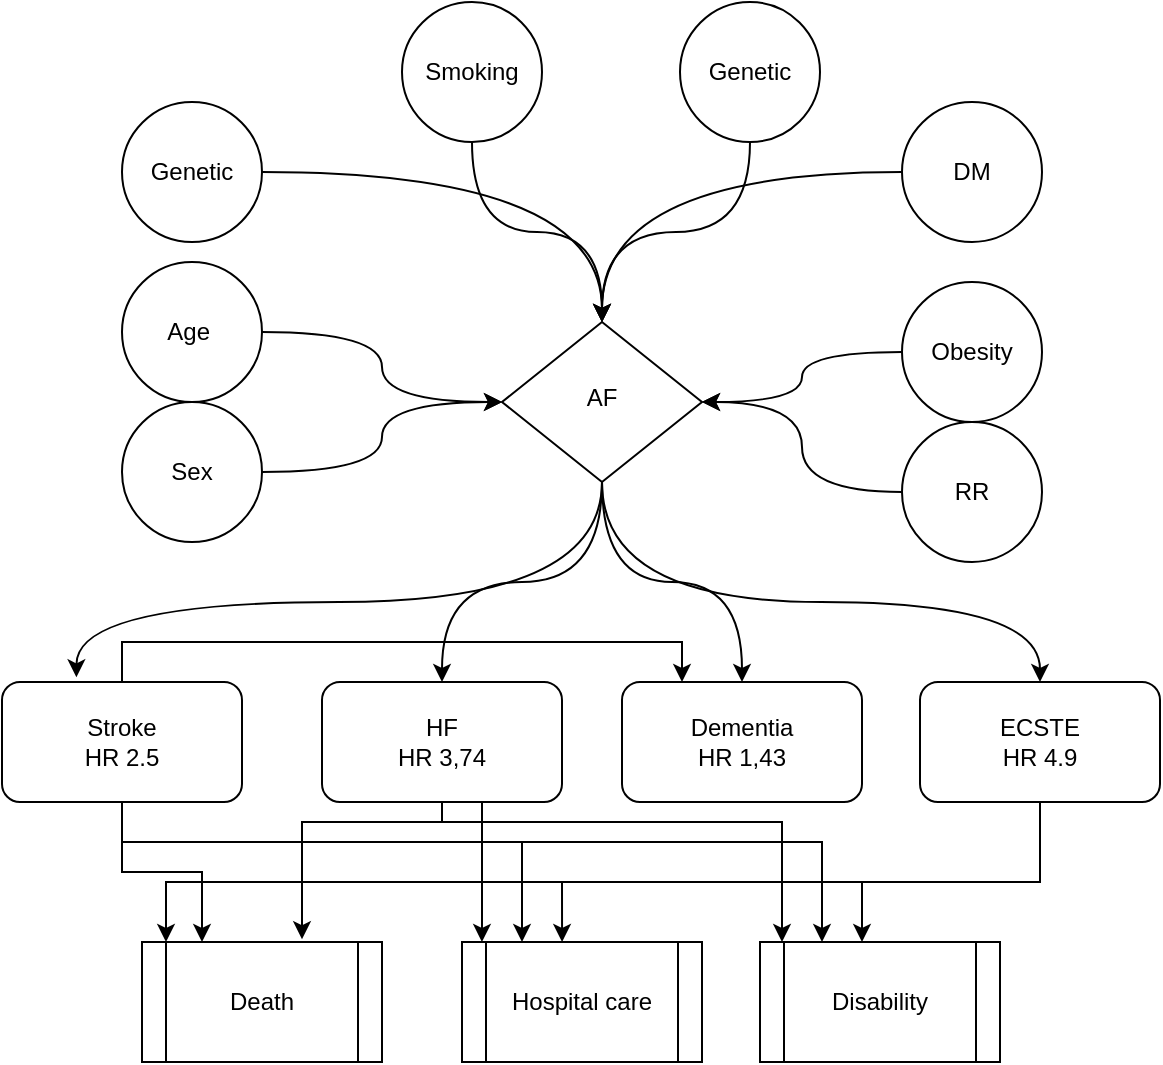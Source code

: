 <mxfile version="20.3.0" type="device"><diagram id="C5RBs43oDa-KdzZeNtuy" name="Page-1"><mxGraphModel dx="649" dy="402" grid="1" gridSize="10" guides="1" tooltips="1" connect="1" arrows="1" fold="1" page="1" pageScale="1" pageWidth="827" pageHeight="1169" math="0" shadow="0"><root><mxCell id="WIyWlLk6GJQsqaUBKTNV-0"/><mxCell id="WIyWlLk6GJQsqaUBKTNV-1" parent="WIyWlLk6GJQsqaUBKTNV-0"/><mxCell id="aR4R9nCsLsxYKaGrIiqL-89" style="edgeStyle=orthogonalEdgeStyle;orthogonalLoop=1;jettySize=auto;html=1;entryX=0.31;entryY=-0.039;entryDx=0;entryDy=0;entryPerimeter=0;curved=1;" edge="1" parent="WIyWlLk6GJQsqaUBKTNV-1" source="WIyWlLk6GJQsqaUBKTNV-6" target="aR4R9nCsLsxYKaGrIiqL-18"><mxGeometry relative="1" as="geometry"><Array as="points"><mxPoint x="340" y="330"/><mxPoint x="77" y="330"/></Array></mxGeometry></mxCell><mxCell id="aR4R9nCsLsxYKaGrIiqL-90" style="edgeStyle=orthogonalEdgeStyle;curved=1;orthogonalLoop=1;jettySize=auto;html=1;entryX=0.5;entryY=0;entryDx=0;entryDy=0;" edge="1" parent="WIyWlLk6GJQsqaUBKTNV-1" source="WIyWlLk6GJQsqaUBKTNV-6" target="aR4R9nCsLsxYKaGrIiqL-35"><mxGeometry relative="1" as="geometry"/></mxCell><mxCell id="aR4R9nCsLsxYKaGrIiqL-91" style="edgeStyle=orthogonalEdgeStyle;curved=1;orthogonalLoop=1;jettySize=auto;html=1;entryX=0.5;entryY=0;entryDx=0;entryDy=0;" edge="1" parent="WIyWlLk6GJQsqaUBKTNV-1" source="WIyWlLk6GJQsqaUBKTNV-6" target="aR4R9nCsLsxYKaGrIiqL-31"><mxGeometry relative="1" as="geometry"/></mxCell><mxCell id="aR4R9nCsLsxYKaGrIiqL-92" style="edgeStyle=orthogonalEdgeStyle;curved=1;orthogonalLoop=1;jettySize=auto;html=1;" edge="1" parent="WIyWlLk6GJQsqaUBKTNV-1" source="WIyWlLk6GJQsqaUBKTNV-6" target="aR4R9nCsLsxYKaGrIiqL-19"><mxGeometry relative="1" as="geometry"><Array as="points"><mxPoint x="340" y="330"/><mxPoint x="559" y="330"/></Array></mxGeometry></mxCell><mxCell id="WIyWlLk6GJQsqaUBKTNV-6" value="AF" style="rhombus;whiteSpace=wrap;html=1;shadow=0;fontFamily=Helvetica;fontSize=12;align=center;strokeWidth=1;spacing=6;spacingTop=-4;" parent="WIyWlLk6GJQsqaUBKTNV-1" vertex="1"><mxGeometry x="290" y="190" width="100" height="80" as="geometry"/></mxCell><mxCell id="aR4R9nCsLsxYKaGrIiqL-1" style="edgeStyle=orthogonalEdgeStyle;orthogonalLoop=1;jettySize=auto;html=1;curved=1;" edge="1" parent="WIyWlLk6GJQsqaUBKTNV-1" source="aR4R9nCsLsxYKaGrIiqL-0" target="WIyWlLk6GJQsqaUBKTNV-6"><mxGeometry relative="1" as="geometry"/></mxCell><mxCell id="aR4R9nCsLsxYKaGrIiqL-0" value="Genetic" style="ellipse;whiteSpace=wrap;html=1;" vertex="1" parent="WIyWlLk6GJQsqaUBKTNV-1"><mxGeometry x="100" y="80" width="70" height="70" as="geometry"/></mxCell><mxCell id="aR4R9nCsLsxYKaGrIiqL-12" style="edgeStyle=orthogonalEdgeStyle;curved=1;orthogonalLoop=1;jettySize=auto;html=1;" edge="1" parent="WIyWlLk6GJQsqaUBKTNV-1" source="aR4R9nCsLsxYKaGrIiqL-3" target="WIyWlLk6GJQsqaUBKTNV-6"><mxGeometry relative="1" as="geometry"/></mxCell><mxCell id="aR4R9nCsLsxYKaGrIiqL-3" value="Age&amp;nbsp;" style="ellipse;whiteSpace=wrap;html=1;" vertex="1" parent="WIyWlLk6GJQsqaUBKTNV-1"><mxGeometry x="100" y="160" width="70" height="70" as="geometry"/></mxCell><mxCell id="aR4R9nCsLsxYKaGrIiqL-13" style="edgeStyle=orthogonalEdgeStyle;curved=1;orthogonalLoop=1;jettySize=auto;html=1;entryX=0;entryY=0.5;entryDx=0;entryDy=0;" edge="1" parent="WIyWlLk6GJQsqaUBKTNV-1" source="aR4R9nCsLsxYKaGrIiqL-4" target="WIyWlLk6GJQsqaUBKTNV-6"><mxGeometry relative="1" as="geometry"/></mxCell><mxCell id="aR4R9nCsLsxYKaGrIiqL-4" value="Sex" style="ellipse;whiteSpace=wrap;html=1;" vertex="1" parent="WIyWlLk6GJQsqaUBKTNV-1"><mxGeometry x="100" y="230" width="70" height="70" as="geometry"/></mxCell><mxCell id="aR4R9nCsLsxYKaGrIiqL-9" style="edgeStyle=orthogonalEdgeStyle;curved=1;orthogonalLoop=1;jettySize=auto;html=1;entryX=0.5;entryY=0;entryDx=0;entryDy=0;" edge="1" parent="WIyWlLk6GJQsqaUBKTNV-1" source="aR4R9nCsLsxYKaGrIiqL-5" target="WIyWlLk6GJQsqaUBKTNV-6"><mxGeometry relative="1" as="geometry"/></mxCell><mxCell id="aR4R9nCsLsxYKaGrIiqL-5" value="DM" style="ellipse;whiteSpace=wrap;html=1;" vertex="1" parent="WIyWlLk6GJQsqaUBKTNV-1"><mxGeometry x="490" y="80" width="70" height="70" as="geometry"/></mxCell><mxCell id="aR4R9nCsLsxYKaGrIiqL-10" style="edgeStyle=orthogonalEdgeStyle;curved=1;orthogonalLoop=1;jettySize=auto;html=1;" edge="1" parent="WIyWlLk6GJQsqaUBKTNV-1" source="aR4R9nCsLsxYKaGrIiqL-6" target="WIyWlLk6GJQsqaUBKTNV-6"><mxGeometry relative="1" as="geometry"/></mxCell><mxCell id="aR4R9nCsLsxYKaGrIiqL-6" value="Obesity" style="ellipse;whiteSpace=wrap;html=1;" vertex="1" parent="WIyWlLk6GJQsqaUBKTNV-1"><mxGeometry x="490" y="170" width="70" height="70" as="geometry"/></mxCell><mxCell id="aR4R9nCsLsxYKaGrIiqL-11" style="edgeStyle=orthogonalEdgeStyle;curved=1;orthogonalLoop=1;jettySize=auto;html=1;entryX=1;entryY=0.5;entryDx=0;entryDy=0;" edge="1" parent="WIyWlLk6GJQsqaUBKTNV-1" source="aR4R9nCsLsxYKaGrIiqL-8" target="WIyWlLk6GJQsqaUBKTNV-6"><mxGeometry relative="1" as="geometry"/></mxCell><mxCell id="aR4R9nCsLsxYKaGrIiqL-8" value="RR" style="ellipse;whiteSpace=wrap;html=1;" vertex="1" parent="WIyWlLk6GJQsqaUBKTNV-1"><mxGeometry x="490" y="240" width="70" height="70" as="geometry"/></mxCell><mxCell id="aR4R9nCsLsxYKaGrIiqL-16" style="edgeStyle=orthogonalEdgeStyle;curved=1;orthogonalLoop=1;jettySize=auto;html=1;" edge="1" parent="WIyWlLk6GJQsqaUBKTNV-1" source="aR4R9nCsLsxYKaGrIiqL-14" target="WIyWlLk6GJQsqaUBKTNV-6"><mxGeometry relative="1" as="geometry"/></mxCell><mxCell id="aR4R9nCsLsxYKaGrIiqL-14" value="Smoking" style="ellipse;whiteSpace=wrap;html=1;" vertex="1" parent="WIyWlLk6GJQsqaUBKTNV-1"><mxGeometry x="240" y="30" width="70" height="70" as="geometry"/></mxCell><mxCell id="aR4R9nCsLsxYKaGrIiqL-17" style="edgeStyle=orthogonalEdgeStyle;curved=1;orthogonalLoop=1;jettySize=auto;html=1;entryX=0.5;entryY=0;entryDx=0;entryDy=0;" edge="1" parent="WIyWlLk6GJQsqaUBKTNV-1" source="aR4R9nCsLsxYKaGrIiqL-15" target="WIyWlLk6GJQsqaUBKTNV-6"><mxGeometry relative="1" as="geometry"/></mxCell><mxCell id="aR4R9nCsLsxYKaGrIiqL-15" value="Genetic" style="ellipse;whiteSpace=wrap;html=1;" vertex="1" parent="WIyWlLk6GJQsqaUBKTNV-1"><mxGeometry x="379" y="30" width="70" height="70" as="geometry"/></mxCell><mxCell id="aR4R9nCsLsxYKaGrIiqL-76" style="edgeStyle=orthogonalEdgeStyle;rounded=0;orthogonalLoop=1;jettySize=auto;html=1;entryX=0.25;entryY=0;entryDx=0;entryDy=0;" edge="1" parent="WIyWlLk6GJQsqaUBKTNV-1" source="aR4R9nCsLsxYKaGrIiqL-18" target="aR4R9nCsLsxYKaGrIiqL-22"><mxGeometry relative="1" as="geometry"/></mxCell><mxCell id="aR4R9nCsLsxYKaGrIiqL-78" style="edgeStyle=orthogonalEdgeStyle;rounded=0;orthogonalLoop=1;jettySize=auto;html=1;" edge="1" parent="WIyWlLk6GJQsqaUBKTNV-1" source="aR4R9nCsLsxYKaGrIiqL-18" target="aR4R9nCsLsxYKaGrIiqL-36"><mxGeometry relative="1" as="geometry"><Array as="points"><mxPoint x="100" y="450"/><mxPoint x="300" y="450"/></Array></mxGeometry></mxCell><mxCell id="aR4R9nCsLsxYKaGrIiqL-79" style="edgeStyle=orthogonalEdgeStyle;rounded=0;orthogonalLoop=1;jettySize=auto;html=1;" edge="1" parent="WIyWlLk6GJQsqaUBKTNV-1" source="aR4R9nCsLsxYKaGrIiqL-18" target="aR4R9nCsLsxYKaGrIiqL-24"><mxGeometry relative="1" as="geometry"><Array as="points"><mxPoint x="100" y="450"/><mxPoint x="450" y="450"/></Array></mxGeometry></mxCell><mxCell id="aR4R9nCsLsxYKaGrIiqL-80" style="edgeStyle=orthogonalEdgeStyle;rounded=0;orthogonalLoop=1;jettySize=auto;html=1;" edge="1" parent="WIyWlLk6GJQsqaUBKTNV-1" source="aR4R9nCsLsxYKaGrIiqL-18" target="aR4R9nCsLsxYKaGrIiqL-31"><mxGeometry relative="1" as="geometry"><Array as="points"><mxPoint x="100" y="350"/><mxPoint x="380" y="350"/></Array></mxGeometry></mxCell><mxCell id="aR4R9nCsLsxYKaGrIiqL-18" value="Stroke&lt;br&gt;HR 2.5" style="rounded=1;whiteSpace=wrap;html=1;" vertex="1" parent="WIyWlLk6GJQsqaUBKTNV-1"><mxGeometry x="40" y="370" width="120" height="60" as="geometry"/></mxCell><mxCell id="aR4R9nCsLsxYKaGrIiqL-83" style="edgeStyle=orthogonalEdgeStyle;rounded=0;orthogonalLoop=1;jettySize=auto;html=1;" edge="1" parent="WIyWlLk6GJQsqaUBKTNV-1" source="aR4R9nCsLsxYKaGrIiqL-19"><mxGeometry relative="1" as="geometry"><mxPoint x="470" y="500" as="targetPoint"/><Array as="points"><mxPoint x="559" y="470"/><mxPoint x="470" y="470"/></Array></mxGeometry></mxCell><mxCell id="aR4R9nCsLsxYKaGrIiqL-84" style="edgeStyle=orthogonalEdgeStyle;rounded=0;orthogonalLoop=1;jettySize=auto;html=1;entryX=0.417;entryY=0;entryDx=0;entryDy=0;entryPerimeter=0;" edge="1" parent="WIyWlLk6GJQsqaUBKTNV-1" source="aR4R9nCsLsxYKaGrIiqL-19" target="aR4R9nCsLsxYKaGrIiqL-36"><mxGeometry relative="1" as="geometry"><Array as="points"><mxPoint x="559" y="470"/><mxPoint x="320" y="470"/></Array></mxGeometry></mxCell><mxCell id="aR4R9nCsLsxYKaGrIiqL-85" style="edgeStyle=orthogonalEdgeStyle;rounded=0;orthogonalLoop=1;jettySize=auto;html=1;" edge="1" parent="WIyWlLk6GJQsqaUBKTNV-1" source="aR4R9nCsLsxYKaGrIiqL-19"><mxGeometry relative="1" as="geometry"><mxPoint x="122" y="500" as="targetPoint"/><Array as="points"><mxPoint x="559" y="470"/><mxPoint x="122" y="470"/></Array></mxGeometry></mxCell><mxCell id="aR4R9nCsLsxYKaGrIiqL-19" value="ECSTE&lt;br&gt;HR 4.9" style="rounded=1;whiteSpace=wrap;html=1;" vertex="1" parent="WIyWlLk6GJQsqaUBKTNV-1"><mxGeometry x="499" y="370" width="120" height="60" as="geometry"/></mxCell><mxCell id="aR4R9nCsLsxYKaGrIiqL-22" value="Death" style="shape=process;whiteSpace=wrap;html=1;backgroundOutline=1;" vertex="1" parent="WIyWlLk6GJQsqaUBKTNV-1"><mxGeometry x="110" y="500" width="120" height="60" as="geometry"/></mxCell><mxCell id="aR4R9nCsLsxYKaGrIiqL-24" value="Disability" style="shape=process;whiteSpace=wrap;html=1;backgroundOutline=1;" vertex="1" parent="WIyWlLk6GJQsqaUBKTNV-1"><mxGeometry x="419" y="500" width="120" height="60" as="geometry"/></mxCell><mxCell id="aR4R9nCsLsxYKaGrIiqL-31" value="Dementia&lt;br&gt;HR 1,43" style="rounded=1;whiteSpace=wrap;html=1;" vertex="1" parent="WIyWlLk6GJQsqaUBKTNV-1"><mxGeometry x="350" y="370" width="120" height="60" as="geometry"/></mxCell><mxCell id="aR4R9nCsLsxYKaGrIiqL-86" style="edgeStyle=orthogonalEdgeStyle;rounded=0;orthogonalLoop=1;jettySize=auto;html=1;entryX=0.663;entryY=-0.024;entryDx=0;entryDy=0;entryPerimeter=0;" edge="1" parent="WIyWlLk6GJQsqaUBKTNV-1" source="aR4R9nCsLsxYKaGrIiqL-35" target="aR4R9nCsLsxYKaGrIiqL-22"><mxGeometry relative="1" as="geometry"><Array as="points"><mxPoint x="260" y="440"/><mxPoint x="190" y="440"/><mxPoint x="190" y="499"/></Array></mxGeometry></mxCell><mxCell id="aR4R9nCsLsxYKaGrIiqL-87" style="edgeStyle=orthogonalEdgeStyle;rounded=0;orthogonalLoop=1;jettySize=auto;html=1;entryX=0.083;entryY=0;entryDx=0;entryDy=0;entryPerimeter=0;" edge="1" parent="WIyWlLk6GJQsqaUBKTNV-1" source="aR4R9nCsLsxYKaGrIiqL-35" target="aR4R9nCsLsxYKaGrIiqL-36"><mxGeometry relative="1" as="geometry"><mxPoint x="260" y="500.0" as="targetPoint"/><Array as="points"><mxPoint x="280" y="490"/><mxPoint x="280" y="490"/></Array></mxGeometry></mxCell><mxCell id="aR4R9nCsLsxYKaGrIiqL-88" style="edgeStyle=orthogonalEdgeStyle;rounded=0;orthogonalLoop=1;jettySize=auto;html=1;" edge="1" parent="WIyWlLk6GJQsqaUBKTNV-1" source="aR4R9nCsLsxYKaGrIiqL-35"><mxGeometry relative="1" as="geometry"><mxPoint x="430" y="500" as="targetPoint"/><Array as="points"><mxPoint x="260" y="440"/><mxPoint x="430" y="440"/></Array></mxGeometry></mxCell><mxCell id="aR4R9nCsLsxYKaGrIiqL-35" value="HF&lt;br&gt;HR 3,74" style="rounded=1;whiteSpace=wrap;html=1;" vertex="1" parent="WIyWlLk6GJQsqaUBKTNV-1"><mxGeometry x="200" y="370" width="120" height="60" as="geometry"/></mxCell><mxCell id="aR4R9nCsLsxYKaGrIiqL-36" value="Hospital care" style="shape=process;whiteSpace=wrap;html=1;backgroundOutline=1;" vertex="1" parent="WIyWlLk6GJQsqaUBKTNV-1"><mxGeometry x="270" y="500" width="120" height="60" as="geometry"/></mxCell></root></mxGraphModel></diagram></mxfile>